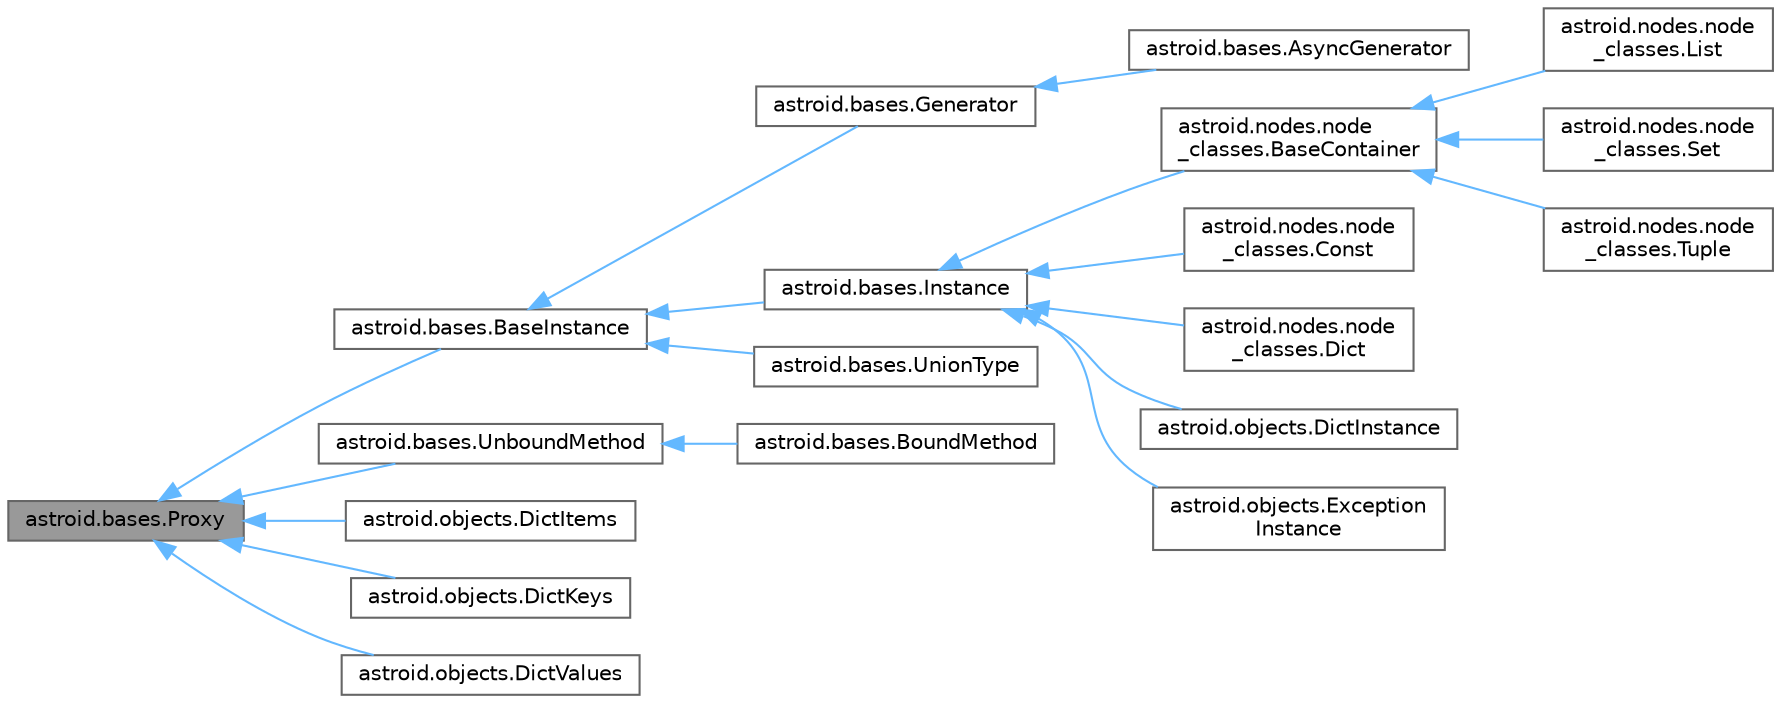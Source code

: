 digraph "astroid.bases.Proxy"
{
 // LATEX_PDF_SIZE
  bgcolor="transparent";
  edge [fontname=Helvetica,fontsize=10,labelfontname=Helvetica,labelfontsize=10];
  node [fontname=Helvetica,fontsize=10,shape=box,height=0.2,width=0.4];
  rankdir="LR";
  Node1 [id="Node000001",label="astroid.bases.Proxy",height=0.2,width=0.4,color="gray40", fillcolor="grey60", style="filled", fontcolor="black",tooltip=" "];
  Node1 -> Node2 [id="edge1_Node000001_Node000002",dir="back",color="steelblue1",style="solid",tooltip=" "];
  Node2 [id="Node000002",label="astroid.bases.BaseInstance",height=0.2,width=0.4,color="gray40", fillcolor="white", style="filled",URL="$classastroid_1_1bases_1_1BaseInstance.html",tooltip=" "];
  Node2 -> Node3 [id="edge2_Node000002_Node000003",dir="back",color="steelblue1",style="solid",tooltip=" "];
  Node3 [id="Node000003",label="astroid.bases.Generator",height=0.2,width=0.4,color="gray40", fillcolor="white", style="filled",URL="$classastroid_1_1bases_1_1Generator.html",tooltip=" "];
  Node3 -> Node4 [id="edge3_Node000003_Node000004",dir="back",color="steelblue1",style="solid",tooltip=" "];
  Node4 [id="Node000004",label="astroid.bases.AsyncGenerator",height=0.2,width=0.4,color="gray40", fillcolor="white", style="filled",URL="$classastroid_1_1bases_1_1AsyncGenerator.html",tooltip=" "];
  Node2 -> Node5 [id="edge4_Node000002_Node000005",dir="back",color="steelblue1",style="solid",tooltip=" "];
  Node5 [id="Node000005",label="astroid.bases.Instance",height=0.2,width=0.4,color="gray40", fillcolor="white", style="filled",URL="$classastroid_1_1bases_1_1Instance.html",tooltip=" "];
  Node5 -> Node6 [id="edge5_Node000005_Node000006",dir="back",color="steelblue1",style="solid",tooltip=" "];
  Node6 [id="Node000006",label="astroid.nodes.node\l_classes.BaseContainer",height=0.2,width=0.4,color="gray40", fillcolor="white", style="filled",URL="$classastroid_1_1nodes_1_1node__classes_1_1BaseContainer.html",tooltip=" "];
  Node6 -> Node7 [id="edge6_Node000006_Node000007",dir="back",color="steelblue1",style="solid",tooltip=" "];
  Node7 [id="Node000007",label="astroid.nodes.node\l_classes.List",height=0.2,width=0.4,color="gray40", fillcolor="white", style="filled",URL="$classastroid_1_1nodes_1_1node__classes_1_1List.html",tooltip=" "];
  Node6 -> Node8 [id="edge7_Node000006_Node000008",dir="back",color="steelblue1",style="solid",tooltip=" "];
  Node8 [id="Node000008",label="astroid.nodes.node\l_classes.Set",height=0.2,width=0.4,color="gray40", fillcolor="white", style="filled",URL="$classastroid_1_1nodes_1_1node__classes_1_1Set.html",tooltip=" "];
  Node6 -> Node9 [id="edge8_Node000006_Node000009",dir="back",color="steelblue1",style="solid",tooltip=" "];
  Node9 [id="Node000009",label="astroid.nodes.node\l_classes.Tuple",height=0.2,width=0.4,color="gray40", fillcolor="white", style="filled",URL="$classastroid_1_1nodes_1_1node__classes_1_1Tuple.html",tooltip=" "];
  Node5 -> Node10 [id="edge9_Node000005_Node000010",dir="back",color="steelblue1",style="solid",tooltip=" "];
  Node10 [id="Node000010",label="astroid.nodes.node\l_classes.Const",height=0.2,width=0.4,color="gray40", fillcolor="white", style="filled",URL="$classastroid_1_1nodes_1_1node__classes_1_1Const.html",tooltip=" "];
  Node5 -> Node11 [id="edge10_Node000005_Node000011",dir="back",color="steelblue1",style="solid",tooltip=" "];
  Node11 [id="Node000011",label="astroid.nodes.node\l_classes.Dict",height=0.2,width=0.4,color="gray40", fillcolor="white", style="filled",URL="$classastroid_1_1nodes_1_1node__classes_1_1Dict.html",tooltip=" "];
  Node5 -> Node12 [id="edge11_Node000005_Node000012",dir="back",color="steelblue1",style="solid",tooltip=" "];
  Node12 [id="Node000012",label="astroid.objects.DictInstance",height=0.2,width=0.4,color="gray40", fillcolor="white", style="filled",URL="$classastroid_1_1objects_1_1DictInstance.html",tooltip=" "];
  Node5 -> Node13 [id="edge12_Node000005_Node000013",dir="back",color="steelblue1",style="solid",tooltip=" "];
  Node13 [id="Node000013",label="astroid.objects.Exception\lInstance",height=0.2,width=0.4,color="gray40", fillcolor="white", style="filled",URL="$classastroid_1_1objects_1_1ExceptionInstance.html",tooltip=" "];
  Node2 -> Node14 [id="edge13_Node000002_Node000014",dir="back",color="steelblue1",style="solid",tooltip=" "];
  Node14 [id="Node000014",label="astroid.bases.UnionType",height=0.2,width=0.4,color="gray40", fillcolor="white", style="filled",URL="$classastroid_1_1bases_1_1UnionType.html",tooltip=" "];
  Node1 -> Node15 [id="edge14_Node000001_Node000015",dir="back",color="steelblue1",style="solid",tooltip=" "];
  Node15 [id="Node000015",label="astroid.bases.UnboundMethod",height=0.2,width=0.4,color="gray40", fillcolor="white", style="filled",URL="$classastroid_1_1bases_1_1UnboundMethod.html",tooltip=" "];
  Node15 -> Node16 [id="edge15_Node000015_Node000016",dir="back",color="steelblue1",style="solid",tooltip=" "];
  Node16 [id="Node000016",label="astroid.bases.BoundMethod",height=0.2,width=0.4,color="gray40", fillcolor="white", style="filled",URL="$classastroid_1_1bases_1_1BoundMethod.html",tooltip=" "];
  Node1 -> Node17 [id="edge16_Node000001_Node000017",dir="back",color="steelblue1",style="solid",tooltip=" "];
  Node17 [id="Node000017",label="astroid.objects.DictItems",height=0.2,width=0.4,color="gray40", fillcolor="white", style="filled",URL="$classastroid_1_1objects_1_1DictItems.html",tooltip=" "];
  Node1 -> Node18 [id="edge17_Node000001_Node000018",dir="back",color="steelblue1",style="solid",tooltip=" "];
  Node18 [id="Node000018",label="astroid.objects.DictKeys",height=0.2,width=0.4,color="gray40", fillcolor="white", style="filled",URL="$classastroid_1_1objects_1_1DictKeys.html",tooltip=" "];
  Node1 -> Node19 [id="edge18_Node000001_Node000019",dir="back",color="steelblue1",style="solid",tooltip=" "];
  Node19 [id="Node000019",label="astroid.objects.DictValues",height=0.2,width=0.4,color="gray40", fillcolor="white", style="filled",URL="$classastroid_1_1objects_1_1DictValues.html",tooltip=" "];
}
